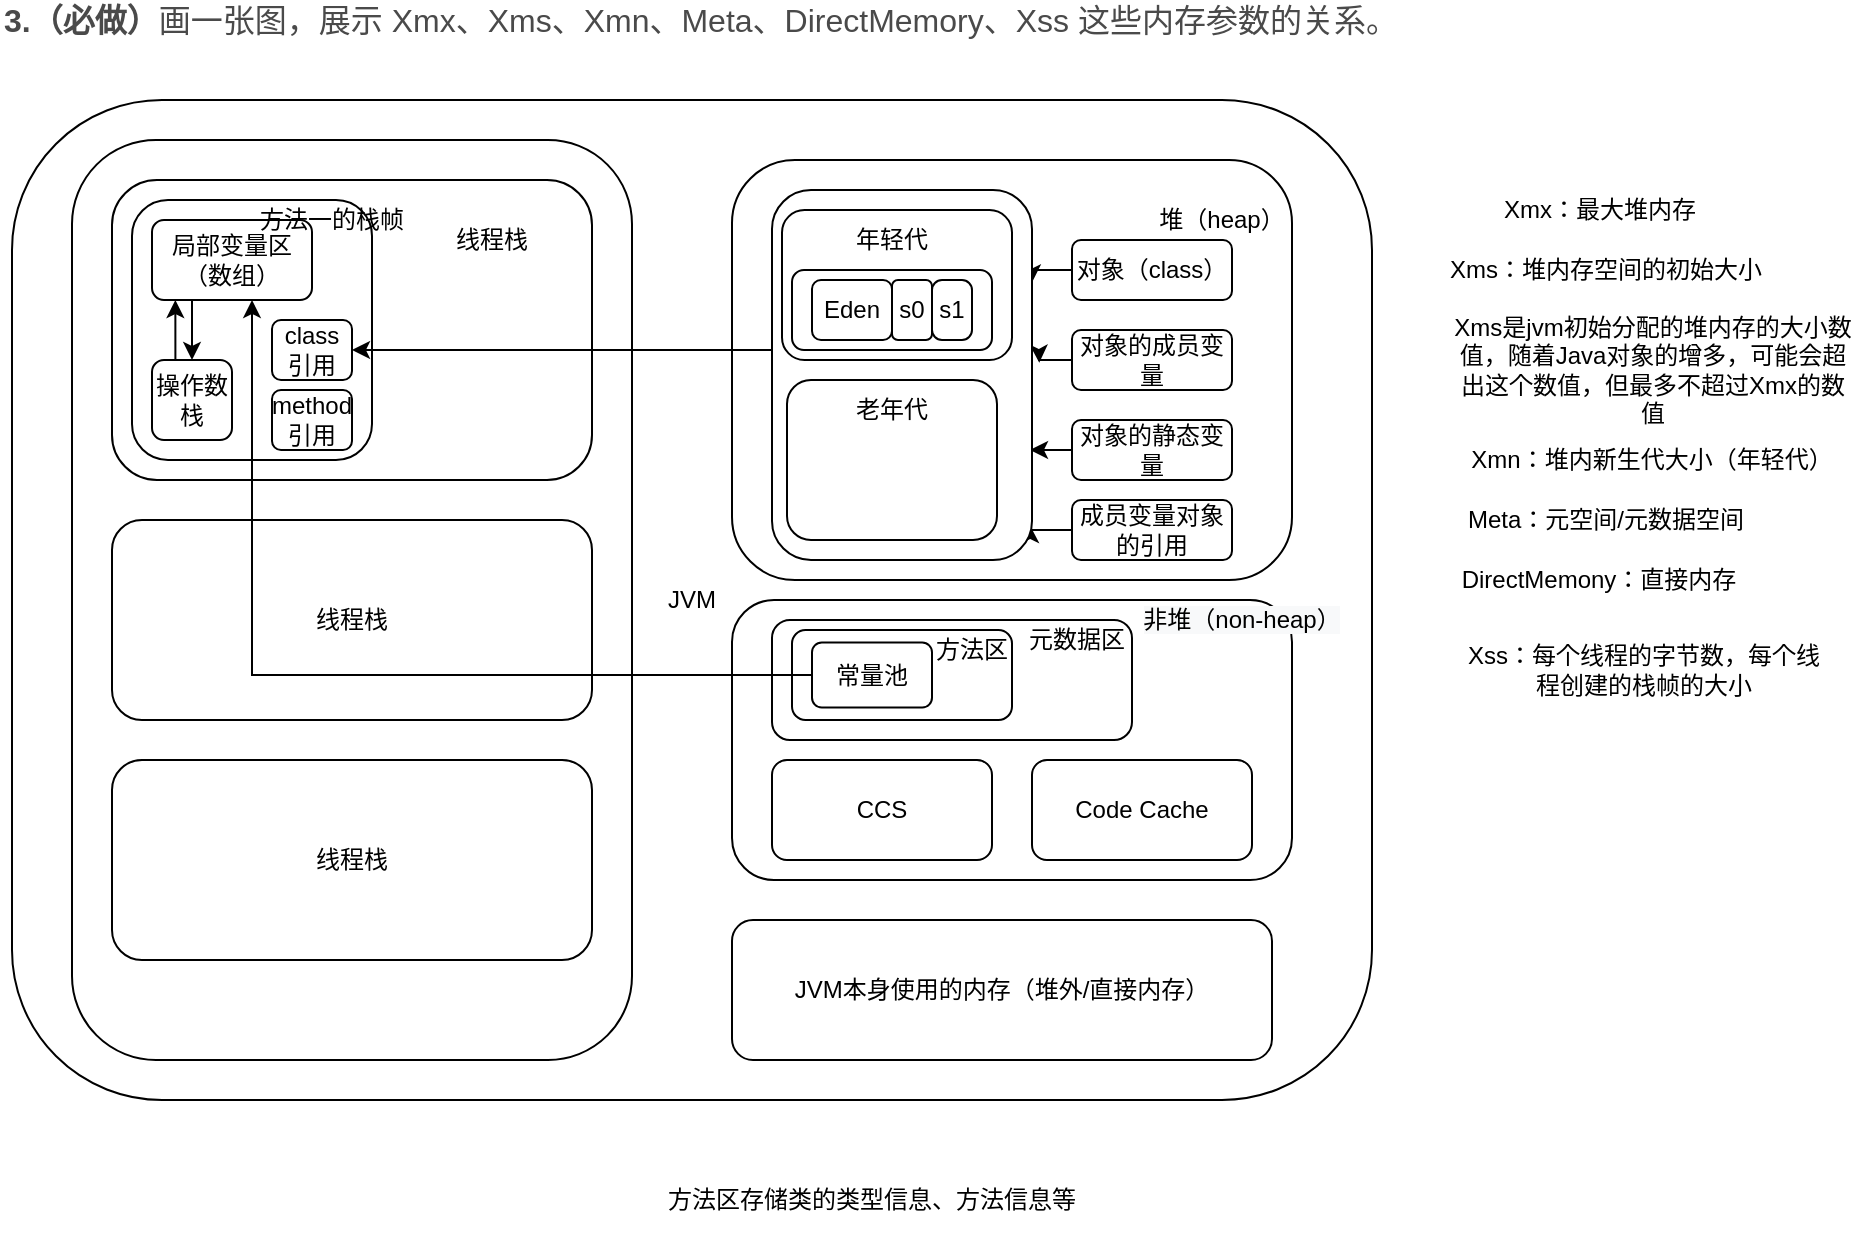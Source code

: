 <mxfile version="14.9.5" type="device"><diagram id="prtHgNgQTEPvFCAcTncT" name="Page-1"><mxGraphModel dx="1209" dy="642" grid="1" gridSize="10" guides="1" tooltips="1" connect="1" arrows="1" fold="1" page="1" pageScale="1" pageWidth="827" pageHeight="1169" math="0" shadow="0"><root><mxCell id="0"/><mxCell id="1" parent="0"/><mxCell id="ldui3LtVTKwfOwcO0P2--1" value="&lt;span style=&quot;margin: 0px ; padding: 0px ; list-style: none ; font-weight: 700 ; color: rgb(74 , 74 , 74) ; font-family: &amp;#34;pingfang sc&amp;#34; , &amp;#34;avenir&amp;#34; , &amp;#34;tahoma&amp;#34; , &amp;#34;arial&amp;#34; , &amp;#34;lantinghei sc&amp;#34; , &amp;#34;microsoft yahei&amp;#34; , &amp;#34;hiragino sans gb&amp;#34; , &amp;#34;microsoft sans serif&amp;#34; , &amp;#34;wenquanyi micro hei&amp;#34; , &amp;#34;helvetica&amp;#34; , sans-serif ; font-size: 16px ; text-align: justify ; background-color: rgb(255 , 255 , 255)&quot;&gt;3.（必做）&lt;/span&gt;&lt;span style=&quot;color: rgb(74 , 74 , 74) ; font-family: &amp;#34;pingfang sc&amp;#34; , &amp;#34;avenir&amp;#34; , &amp;#34;tahoma&amp;#34; , &amp;#34;arial&amp;#34; , &amp;#34;lantinghei sc&amp;#34; , &amp;#34;microsoft yahei&amp;#34; , &amp;#34;hiragino sans gb&amp;#34; , &amp;#34;microsoft sans serif&amp;#34; , &amp;#34;wenquanyi micro hei&amp;#34; , &amp;#34;helvetica&amp;#34; , sans-serif ; font-size: 16px ; text-align: justify ; background-color: rgb(255 , 255 , 255)&quot;&gt;画一张图，展示 Xmx、Xms、Xmn、Meta、DirectMemory、Xss 这些内存参数的关系。&lt;/span&gt;" style="text;html=1;align=center;verticalAlign=middle;resizable=0;points=[];autosize=1;strokeColor=none;" vertex="1" parent="1"><mxGeometry x="64" y="40" width="700" height="20" as="geometry"/></mxCell><mxCell id="ldui3LtVTKwfOwcO0P2--2" value="JVM" style="rounded=1;whiteSpace=wrap;html=1;" vertex="1" parent="1"><mxGeometry x="70" y="90" width="680" height="500" as="geometry"/></mxCell><mxCell id="ldui3LtVTKwfOwcO0P2--4" value="栈（stack）" style="rounded=1;whiteSpace=wrap;html=1;" vertex="1" parent="1"><mxGeometry x="100" y="110" width="280" height="460" as="geometry"/></mxCell><mxCell id="ldui3LtVTKwfOwcO0P2--6" value="" style="rounded=1;whiteSpace=wrap;html=1;" vertex="1" parent="1"><mxGeometry x="430" y="120" width="280" height="210" as="geometry"/></mxCell><mxCell id="ldui3LtVTKwfOwcO0P2--7" value="" style="rounded=1;whiteSpace=wrap;html=1;" vertex="1" parent="1"><mxGeometry x="430" y="340" width="280" height="140" as="geometry"/></mxCell><mxCell id="ldui3LtVTKwfOwcO0P2--8" value="JVM本身使用的内存（堆外/直接内存）" style="rounded=1;whiteSpace=wrap;html=1;" vertex="1" parent="1"><mxGeometry x="430" y="500" width="270" height="70" as="geometry"/></mxCell><mxCell id="ldui3LtVTKwfOwcO0P2--9" value="" style="rounded=1;whiteSpace=wrap;html=1;" vertex="1" parent="1"><mxGeometry x="120" y="130" width="240" height="150" as="geometry"/></mxCell><mxCell id="ldui3LtVTKwfOwcO0P2--10" value="线程栈" style="rounded=1;whiteSpace=wrap;html=1;" vertex="1" parent="1"><mxGeometry x="120" y="300" width="240" height="100" as="geometry"/></mxCell><mxCell id="ldui3LtVTKwfOwcO0P2--11" value="线程栈" style="rounded=1;whiteSpace=wrap;html=1;" vertex="1" parent="1"><mxGeometry x="120" y="420" width="240" height="100" as="geometry"/></mxCell><mxCell id="ldui3LtVTKwfOwcO0P2--13" value="" style="rounded=1;whiteSpace=wrap;html=1;" vertex="1" parent="1"><mxGeometry x="130" y="140" width="120" height="130" as="geometry"/></mxCell><mxCell id="ldui3LtVTKwfOwcO0P2--59" style="edgeStyle=orthogonalEdgeStyle;rounded=0;orthogonalLoop=1;jettySize=auto;html=1;exitX=0.25;exitY=1;exitDx=0;exitDy=0;entryX=0.5;entryY=0;entryDx=0;entryDy=0;" edge="1" parent="1" source="ldui3LtVTKwfOwcO0P2--17" target="ldui3LtVTKwfOwcO0P2--18"><mxGeometry relative="1" as="geometry"/></mxCell><mxCell id="ldui3LtVTKwfOwcO0P2--17" value="局部变量区（数组）" style="rounded=1;whiteSpace=wrap;html=1;" vertex="1" parent="1"><mxGeometry x="140" y="150" width="80" height="40" as="geometry"/></mxCell><mxCell id="ldui3LtVTKwfOwcO0P2--61" style="edgeStyle=orthogonalEdgeStyle;rounded=0;orthogonalLoop=1;jettySize=auto;html=1;exitX=0.25;exitY=0;exitDx=0;exitDy=0;entryX=0.146;entryY=1;entryDx=0;entryDy=0;entryPerimeter=0;" edge="1" parent="1" source="ldui3LtVTKwfOwcO0P2--18" target="ldui3LtVTKwfOwcO0P2--17"><mxGeometry relative="1" as="geometry"><mxPoint x="150" y="200" as="targetPoint"/></mxGeometry></mxCell><mxCell id="ldui3LtVTKwfOwcO0P2--18" value="操作数栈" style="rounded=1;whiteSpace=wrap;html=1;" vertex="1" parent="1"><mxGeometry x="140" y="220" width="40" height="40" as="geometry"/></mxCell><mxCell id="ldui3LtVTKwfOwcO0P2--19" value="class引用" style="rounded=1;whiteSpace=wrap;html=1;" vertex="1" parent="1"><mxGeometry x="200" y="200" width="40" height="30" as="geometry"/></mxCell><mxCell id="ldui3LtVTKwfOwcO0P2--21" value="线程栈" style="text;html=1;strokeColor=none;fillColor=none;align=center;verticalAlign=middle;whiteSpace=wrap;rounded=0;" vertex="1" parent="1"><mxGeometry x="290" y="150" width="40" height="20" as="geometry"/></mxCell><mxCell id="ldui3LtVTKwfOwcO0P2--22" value="堆（heap）" style="text;html=1;strokeColor=none;fillColor=none;align=center;verticalAlign=middle;whiteSpace=wrap;rounded=0;" vertex="1" parent="1"><mxGeometry x="640" y="140" width="70" height="20" as="geometry"/></mxCell><mxCell id="ldui3LtVTKwfOwcO0P2--54" style="edgeStyle=orthogonalEdgeStyle;rounded=0;orthogonalLoop=1;jettySize=auto;html=1;exitX=0;exitY=0.5;exitDx=0;exitDy=0;entryX=1;entryY=0.25;entryDx=0;entryDy=0;" edge="1" parent="1" source="ldui3LtVTKwfOwcO0P2--23" target="ldui3LtVTKwfOwcO0P2--29"><mxGeometry relative="1" as="geometry"/></mxCell><mxCell id="ldui3LtVTKwfOwcO0P2--23" value="对象（class）" style="rounded=1;whiteSpace=wrap;html=1;" vertex="1" parent="1"><mxGeometry x="600" y="160" width="80" height="30" as="geometry"/></mxCell><mxCell id="ldui3LtVTKwfOwcO0P2--55" style="edgeStyle=orthogonalEdgeStyle;rounded=0;orthogonalLoop=1;jettySize=auto;html=1;exitX=0;exitY=0.5;exitDx=0;exitDy=0;entryX=1.028;entryY=0.467;entryDx=0;entryDy=0;entryPerimeter=0;" edge="1" parent="1" source="ldui3LtVTKwfOwcO0P2--24" target="ldui3LtVTKwfOwcO0P2--29"><mxGeometry relative="1" as="geometry"/></mxCell><mxCell id="ldui3LtVTKwfOwcO0P2--24" value="对象的成员变量" style="rounded=1;whiteSpace=wrap;html=1;" vertex="1" parent="1"><mxGeometry x="600" y="205" width="80" height="30" as="geometry"/></mxCell><mxCell id="ldui3LtVTKwfOwcO0P2--56" style="edgeStyle=orthogonalEdgeStyle;rounded=0;orthogonalLoop=1;jettySize=auto;html=1;exitX=0;exitY=0.5;exitDx=0;exitDy=0;entryX=0.992;entryY=0.705;entryDx=0;entryDy=0;entryPerimeter=0;" edge="1" parent="1" source="ldui3LtVTKwfOwcO0P2--27" target="ldui3LtVTKwfOwcO0P2--29"><mxGeometry relative="1" as="geometry"/></mxCell><mxCell id="ldui3LtVTKwfOwcO0P2--27" value="对象的静态变量" style="rounded=1;whiteSpace=wrap;html=1;" vertex="1" parent="1"><mxGeometry x="600" y="250" width="80" height="30" as="geometry"/></mxCell><mxCell id="ldui3LtVTKwfOwcO0P2--57" style="edgeStyle=orthogonalEdgeStyle;rounded=0;orthogonalLoop=1;jettySize=auto;html=1;exitX=0;exitY=0.5;exitDx=0;exitDy=0;entryX=0.992;entryY=0.906;entryDx=0;entryDy=0;entryPerimeter=0;" edge="1" parent="1" source="ldui3LtVTKwfOwcO0P2--28" target="ldui3LtVTKwfOwcO0P2--29"><mxGeometry relative="1" as="geometry"/></mxCell><mxCell id="ldui3LtVTKwfOwcO0P2--28" value="成员变量对象的引用" style="rounded=1;whiteSpace=wrap;html=1;" vertex="1" parent="1"><mxGeometry x="600" y="290" width="80" height="30" as="geometry"/></mxCell><mxCell id="ldui3LtVTKwfOwcO0P2--58" style="edgeStyle=orthogonalEdgeStyle;rounded=0;orthogonalLoop=1;jettySize=auto;html=1;exitX=0;exitY=0.5;exitDx=0;exitDy=0;" edge="1" parent="1" source="ldui3LtVTKwfOwcO0P2--29" target="ldui3LtVTKwfOwcO0P2--19"><mxGeometry relative="1" as="geometry"><Array as="points"><mxPoint x="450" y="215"/></Array></mxGeometry></mxCell><mxCell id="ldui3LtVTKwfOwcO0P2--29" value="" style="rounded=1;whiteSpace=wrap;html=1;" vertex="1" parent="1"><mxGeometry x="450" y="135" width="130" height="185" as="geometry"/></mxCell><mxCell id="ldui3LtVTKwfOwcO0P2--30" value="" style="rounded=1;whiteSpace=wrap;html=1;" vertex="1" parent="1"><mxGeometry x="455" y="145" width="115" height="75" as="geometry"/></mxCell><mxCell id="ldui3LtVTKwfOwcO0P2--31" value="" style="rounded=1;whiteSpace=wrap;html=1;" vertex="1" parent="1"><mxGeometry x="457.5" y="230" width="105" height="80" as="geometry"/></mxCell><mxCell id="ldui3LtVTKwfOwcO0P2--32" value="年轻代" style="text;html=1;strokeColor=none;fillColor=none;align=center;verticalAlign=middle;whiteSpace=wrap;rounded=0;" vertex="1" parent="1"><mxGeometry x="490" y="150" width="40" height="20" as="geometry"/></mxCell><mxCell id="ldui3LtVTKwfOwcO0P2--33" value="老年代" style="text;html=1;strokeColor=none;fillColor=none;align=center;verticalAlign=middle;whiteSpace=wrap;rounded=0;" vertex="1" parent="1"><mxGeometry x="490" y="235" width="40" height="20" as="geometry"/></mxCell><mxCell id="ldui3LtVTKwfOwcO0P2--34" value="" style="rounded=1;whiteSpace=wrap;html=1;" vertex="1" parent="1"><mxGeometry x="460" y="175" width="100" height="40" as="geometry"/></mxCell><mxCell id="ldui3LtVTKwfOwcO0P2--35" value="Eden" style="rounded=1;whiteSpace=wrap;html=1;" vertex="1" parent="1"><mxGeometry x="470" y="180" width="40" height="30" as="geometry"/></mxCell><mxCell id="ldui3LtVTKwfOwcO0P2--36" value="s0" style="rounded=1;whiteSpace=wrap;html=1;" vertex="1" parent="1"><mxGeometry x="510" y="180" width="20" height="30" as="geometry"/></mxCell><mxCell id="ldui3LtVTKwfOwcO0P2--37" value="s1" style="rounded=1;whiteSpace=wrap;html=1;arcSize=25;" vertex="1" parent="1"><mxGeometry x="530" y="180" width="20" height="30" as="geometry"/></mxCell><mxCell id="ldui3LtVTKwfOwcO0P2--38" value="&#10;&#10;&lt;span style=&quot;color: rgb(0, 0, 0); font-family: helvetica; font-size: 12px; font-style: normal; font-weight: 400; letter-spacing: normal; text-align: center; text-indent: 0px; text-transform: none; word-spacing: 0px; background-color: rgb(248, 249, 250); display: inline; float: none;&quot;&gt;非堆（non-heap）&lt;/span&gt;&#10;&#10;" style="text;html=1;strokeColor=none;fillColor=none;align=center;verticalAlign=middle;whiteSpace=wrap;rounded=0;" vertex="1" parent="1"><mxGeometry x="630" y="340" width="110" height="20" as="geometry"/></mxCell><mxCell id="ldui3LtVTKwfOwcO0P2--39" value="" style="rounded=1;whiteSpace=wrap;html=1;" vertex="1" parent="1"><mxGeometry x="450" y="350" width="180" height="60" as="geometry"/></mxCell><mxCell id="ldui3LtVTKwfOwcO0P2--42" value="CCS" style="rounded=1;whiteSpace=wrap;html=1;" vertex="1" parent="1"><mxGeometry x="450" y="420" width="110" height="50" as="geometry"/></mxCell><mxCell id="ldui3LtVTKwfOwcO0P2--43" value="Code Cache" style="rounded=1;whiteSpace=wrap;html=1;" vertex="1" parent="1"><mxGeometry x="580" y="420" width="110" height="50" as="geometry"/></mxCell><mxCell id="ldui3LtVTKwfOwcO0P2--44" value="元数据区" style="text;html=1;strokeColor=none;fillColor=none;align=center;verticalAlign=middle;whiteSpace=wrap;rounded=0;" vertex="1" parent="1"><mxGeometry x="575" y="350" width="55" height="20" as="geometry"/></mxCell><mxCell id="ldui3LtVTKwfOwcO0P2--45" value="" style="rounded=1;whiteSpace=wrap;html=1;" vertex="1" parent="1"><mxGeometry x="460" y="355" width="110" height="45" as="geometry"/></mxCell><mxCell id="ldui3LtVTKwfOwcO0P2--46" value="方法区" style="text;html=1;strokeColor=none;fillColor=none;align=center;verticalAlign=middle;whiteSpace=wrap;rounded=0;" vertex="1" parent="1"><mxGeometry x="530" y="355" width="40" height="20" as="geometry"/></mxCell><mxCell id="ldui3LtVTKwfOwcO0P2--49" style="edgeStyle=orthogonalEdgeStyle;rounded=0;orthogonalLoop=1;jettySize=auto;html=1;exitX=0;exitY=0.5;exitDx=0;exitDy=0;entryX=0.625;entryY=1;entryDx=0;entryDy=0;entryPerimeter=0;" edge="1" parent="1" source="ldui3LtVTKwfOwcO0P2--47" target="ldui3LtVTKwfOwcO0P2--17"><mxGeometry relative="1" as="geometry"/></mxCell><mxCell id="ldui3LtVTKwfOwcO0P2--47" value="常量池" style="rounded=1;whiteSpace=wrap;html=1;" vertex="1" parent="1"><mxGeometry x="470" y="361.25" width="60" height="32.5" as="geometry"/></mxCell><mxCell id="ldui3LtVTKwfOwcO0P2--62" value="Xmx：最大堆内存" style="text;html=1;strokeColor=none;fillColor=none;align=center;verticalAlign=middle;whiteSpace=wrap;rounded=0;" vertex="1" parent="1"><mxGeometry x="770.5" y="130" width="186" height="30" as="geometry"/></mxCell><mxCell id="ldui3LtVTKwfOwcO0P2--64" value="Xms：堆内存空间的初始大小" style="text;html=1;strokeColor=none;fillColor=none;align=center;verticalAlign=middle;whiteSpace=wrap;rounded=0;" vertex="1" parent="1"><mxGeometry x="764" y="165" width="206" height="20" as="geometry"/></mxCell><mxCell id="ldui3LtVTKwfOwcO0P2--67" value="Xmn：堆内新生代大小（年轻代）" style="text;html=1;strokeColor=none;fillColor=none;align=center;verticalAlign=middle;whiteSpace=wrap;rounded=0;" vertex="1" parent="1"><mxGeometry x="788.5" y="260" width="201.5" height="20" as="geometry"/></mxCell><mxCell id="ldui3LtVTKwfOwcO0P2--68" value="Meta：元空间/元数据空间" style="text;html=1;strokeColor=none;fillColor=none;align=center;verticalAlign=middle;whiteSpace=wrap;rounded=0;" vertex="1" parent="1"><mxGeometry x="792" y="290" width="150" height="20" as="geometry"/></mxCell><mxCell id="ldui3LtVTKwfOwcO0P2--69" value="DirectMemony：直接内存" style="text;html=1;strokeColor=none;fillColor=none;align=center;verticalAlign=middle;whiteSpace=wrap;rounded=0;" vertex="1" parent="1"><mxGeometry x="792" y="320" width="143" height="20" as="geometry"/></mxCell><mxCell id="ldui3LtVTKwfOwcO0P2--70" value="method引用" style="rounded=1;whiteSpace=wrap;html=1;" vertex="1" parent="1"><mxGeometry x="200" y="235" width="40" height="30" as="geometry"/></mxCell><mxCell id="ldui3LtVTKwfOwcO0P2--71" value="方法一的栈帧" style="text;html=1;strokeColor=none;fillColor=none;align=center;verticalAlign=middle;whiteSpace=wrap;rounded=0;" vertex="1" parent="1"><mxGeometry x="180" y="140" width="100" height="20" as="geometry"/></mxCell><mxCell id="ldui3LtVTKwfOwcO0P2--72" value="方法区存储类的类型信息、方法信息等" style="text;html=1;strokeColor=none;fillColor=none;align=center;verticalAlign=middle;whiteSpace=wrap;rounded=0;" vertex="1" parent="1"><mxGeometry x="390" y="620" width="220" height="40" as="geometry"/></mxCell><mxCell id="ldui3LtVTKwfOwcO0P2--77" value="Xms是jvm初始分配的堆内存的大小数值，随着Java对象的增多，可能会超出这个数值，但最多不超过Xmx的数值" style="text;html=1;strokeColor=none;fillColor=none;align=center;verticalAlign=middle;whiteSpace=wrap;rounded=0;" vertex="1" parent="1"><mxGeometry x="788.5" y="215" width="203" height="20" as="geometry"/></mxCell><mxCell id="ldui3LtVTKwfOwcO0P2--79" value="Xss：每个线程的字节数，每个线程创建的栈帧的大小" style="text;html=1;strokeColor=none;fillColor=none;align=center;verticalAlign=middle;whiteSpace=wrap;rounded=0;" vertex="1" parent="1"><mxGeometry x="792" y="350" width="188" height="50" as="geometry"/></mxCell></root></mxGraphModel></diagram></mxfile>